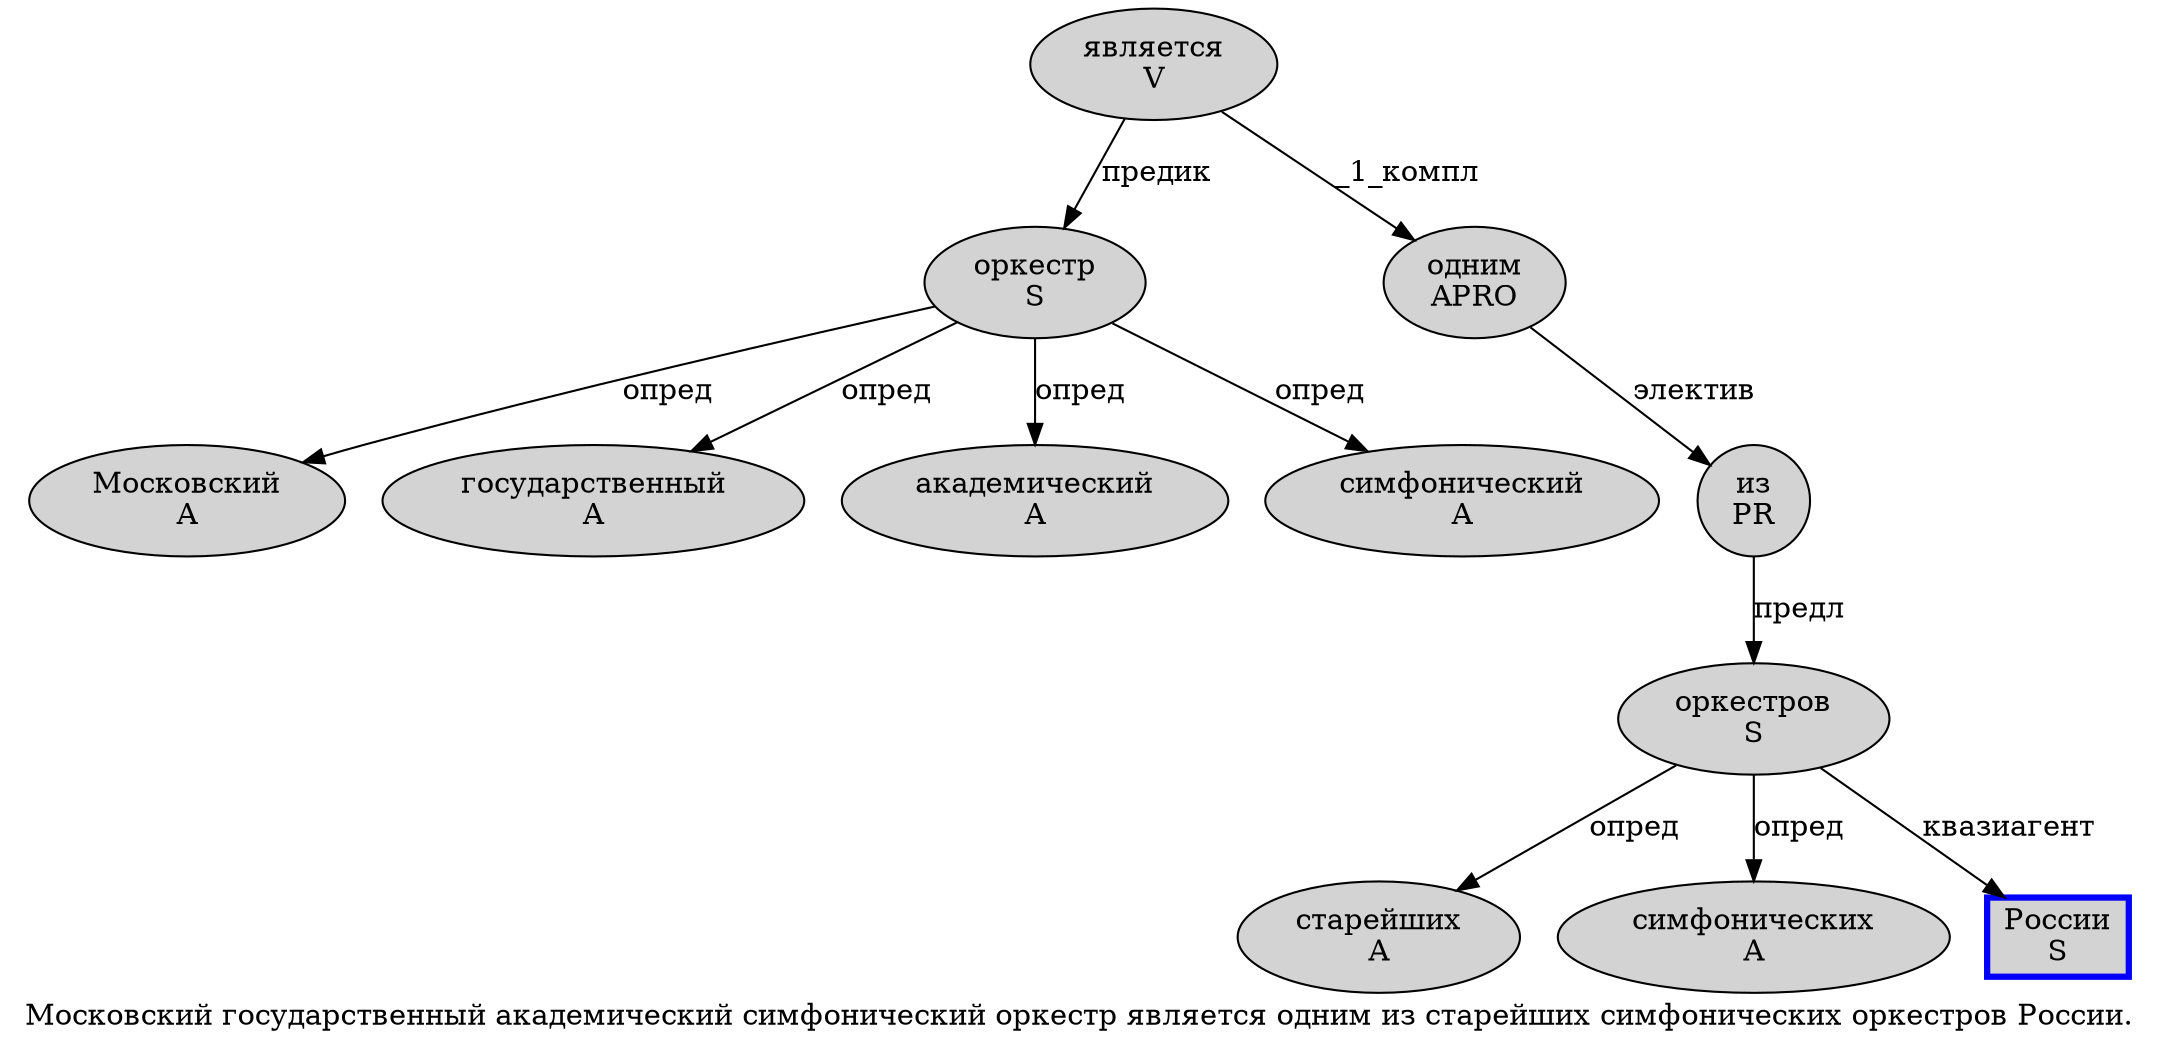 digraph SENTENCE_1753 {
	graph [label="Московский государственный академический симфонический оркестр является одним из старейших симфонических оркестров России."]
	node [style=filled]
		0 [label="Московский
A" color="" fillcolor=lightgray penwidth=1 shape=ellipse]
		1 [label="государственный
A" color="" fillcolor=lightgray penwidth=1 shape=ellipse]
		2 [label="академический
A" color="" fillcolor=lightgray penwidth=1 shape=ellipse]
		3 [label="симфонический
A" color="" fillcolor=lightgray penwidth=1 shape=ellipse]
		4 [label="оркестр
S" color="" fillcolor=lightgray penwidth=1 shape=ellipse]
		5 [label="является
V" color="" fillcolor=lightgray penwidth=1 shape=ellipse]
		6 [label="одним
APRO" color="" fillcolor=lightgray penwidth=1 shape=ellipse]
		7 [label="из
PR" color="" fillcolor=lightgray penwidth=1 shape=ellipse]
		8 [label="старейших
A" color="" fillcolor=lightgray penwidth=1 shape=ellipse]
		9 [label="симфонических
A" color="" fillcolor=lightgray penwidth=1 shape=ellipse]
		10 [label="оркестров
S" color="" fillcolor=lightgray penwidth=1 shape=ellipse]
		11 [label="России
S" color=blue fillcolor=lightgray penwidth=3 shape=box]
			7 -> 10 [label="предл"]
			4 -> 0 [label="опред"]
			4 -> 1 [label="опред"]
			4 -> 2 [label="опред"]
			4 -> 3 [label="опред"]
			10 -> 8 [label="опред"]
			10 -> 9 [label="опред"]
			10 -> 11 [label="квазиагент"]
			5 -> 4 [label="предик"]
			5 -> 6 [label="_1_компл"]
			6 -> 7 [label="электив"]
}